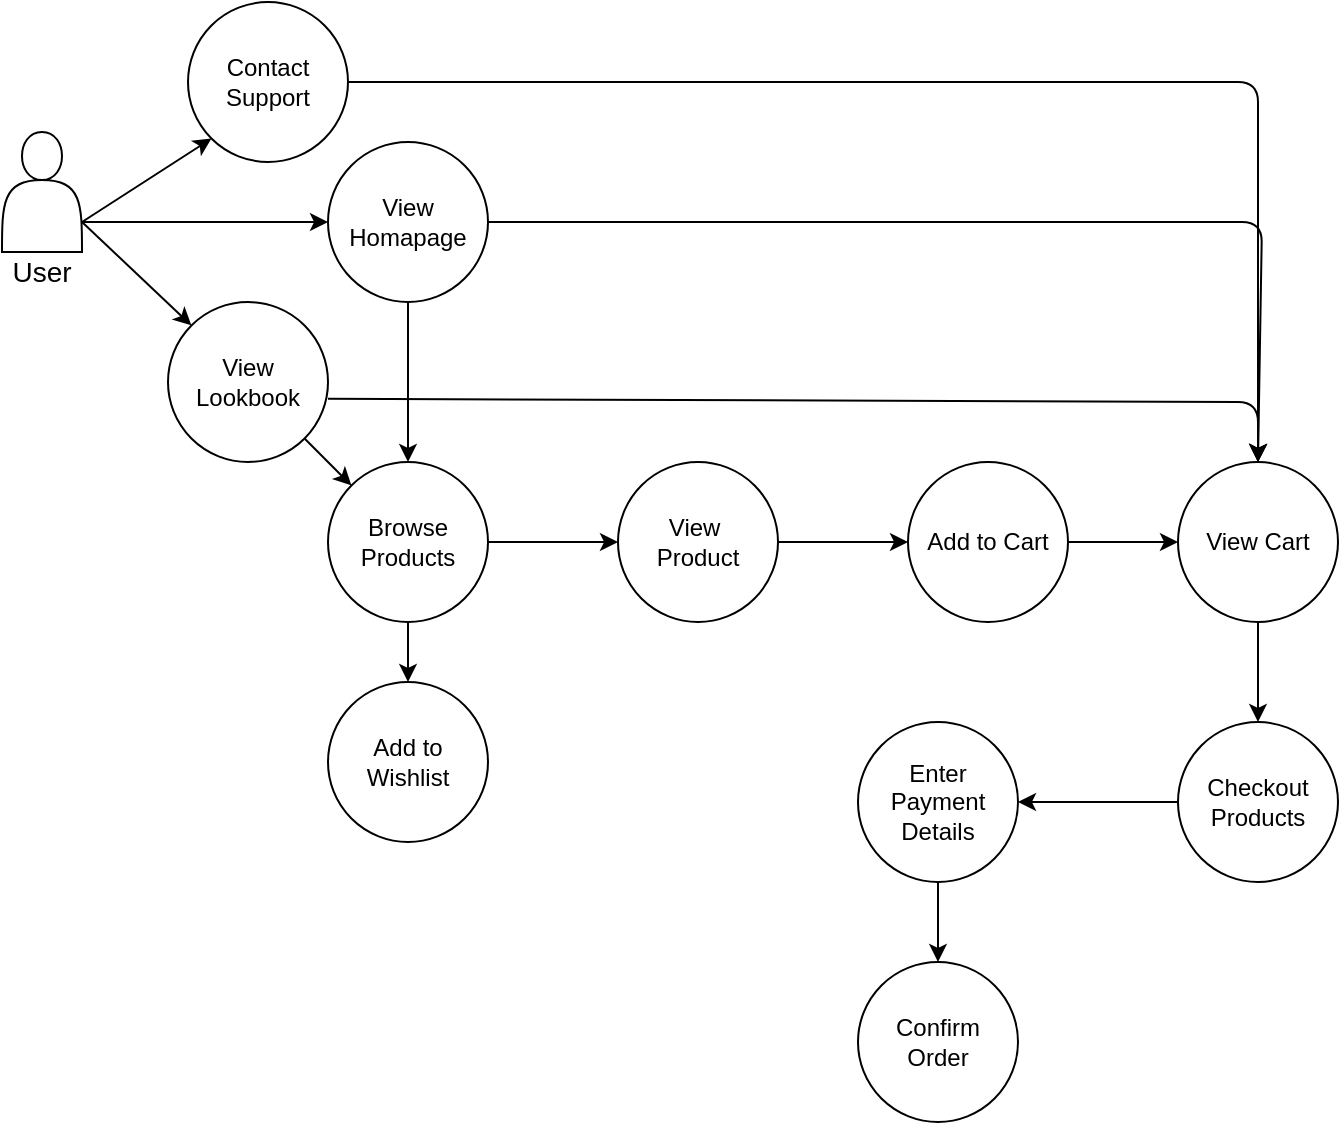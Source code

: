 <mxfile>
    <diagram id="ZF3C0ZaDQQAKkhcbyPXI" name="Page-1">
        <mxGraphModel dx="832" dy="611" grid="1" gridSize="10" guides="1" tooltips="1" connect="1" arrows="1" fold="1" page="1" pageScale="1" pageWidth="850" pageHeight="1100" math="0" shadow="0">
            <root>
                <mxCell id="0"/>
                <mxCell id="1" parent="0"/>
                <mxCell id="2" value="" style="shape=actor;whiteSpace=wrap;html=1;" vertex="1" parent="1">
                    <mxGeometry x="80" y="185" width="40" height="60" as="geometry"/>
                </mxCell>
                <mxCell id="3" value="&lt;font style=&quot;font-size: 14px;&quot;&gt;User&lt;/font&gt;" style="text;html=1;align=center;verticalAlign=middle;whiteSpace=wrap;rounded=0;" vertex="1" parent="1">
                    <mxGeometry x="85" y="245" width="30" height="20" as="geometry"/>
                </mxCell>
                <mxCell id="4" value="" style="endArrow=classic;html=1;exitX=1;exitY=0.75;exitDx=0;exitDy=0;entryX=0;entryY=0.5;entryDx=0;entryDy=0;" edge="1" parent="1" source="2" target="5">
                    <mxGeometry width="50" height="50" relative="1" as="geometry">
                        <mxPoint x="443" y="460" as="sourcePoint"/>
                        <mxPoint x="243" y="245" as="targetPoint"/>
                    </mxGeometry>
                </mxCell>
                <mxCell id="35" value="" style="edgeStyle=none;html=1;entryX=0.5;entryY=0;entryDx=0;entryDy=0;" edge="1" parent="1" source="5" target="12">
                    <mxGeometry relative="1" as="geometry">
                        <mxPoint x="383" y="250" as="targetPoint"/>
                        <Array as="points">
                            <mxPoint x="710" y="230"/>
                        </Array>
                    </mxGeometry>
                </mxCell>
                <mxCell id="5" value="View Homapage" style="ellipse;whiteSpace=wrap;html=1;aspect=fixed;" vertex="1" parent="1">
                    <mxGeometry x="243" y="190" width="80" height="80" as="geometry"/>
                </mxCell>
                <mxCell id="6" value="" style="endArrow=classic;html=1;exitX=0.5;exitY=1;exitDx=0;exitDy=0;" edge="1" parent="1" source="5">
                    <mxGeometry width="50" height="50" relative="1" as="geometry">
                        <mxPoint x="173" y="255" as="sourcePoint"/>
                        <mxPoint x="283" y="350" as="targetPoint"/>
                    </mxGeometry>
                </mxCell>
                <mxCell id="7" value="Browse Products" style="ellipse;whiteSpace=wrap;html=1;aspect=fixed;" vertex="1" parent="1">
                    <mxGeometry x="243" y="350" width="80" height="80" as="geometry"/>
                </mxCell>
                <mxCell id="8" value="" style="endArrow=classic;html=1;exitX=0.5;exitY=1;exitDx=0;exitDy=0;entryX=0.5;entryY=0;entryDx=0;entryDy=0;" edge="1" parent="1" source="7" target="11">
                    <mxGeometry width="50" height="50" relative="1" as="geometry">
                        <mxPoint x="282.5" y="430" as="sourcePoint"/>
                        <mxPoint x="282.5" y="490" as="targetPoint"/>
                        <Array as="points"/>
                    </mxGeometry>
                </mxCell>
                <mxCell id="9" value="" style="endArrow=classic;html=1;exitX=0.5;exitY=1;exitDx=0;exitDy=0;entryX=0;entryY=0.5;entryDx=0;entryDy=0;" edge="1" parent="1" target="23">
                    <mxGeometry width="50" height="50" relative="1" as="geometry">
                        <mxPoint x="323" y="390" as="sourcePoint"/>
                        <mxPoint x="373" y="390" as="targetPoint"/>
                    </mxGeometry>
                </mxCell>
                <mxCell id="13" value="" style="edgeStyle=none;html=1;" edge="1" parent="1" source="10" target="12">
                    <mxGeometry relative="1" as="geometry"/>
                </mxCell>
                <mxCell id="10" value="Add to Cart" style="ellipse;whiteSpace=wrap;html=1;aspect=fixed;" vertex="1" parent="1">
                    <mxGeometry x="533" y="350" width="80" height="80" as="geometry"/>
                </mxCell>
                <mxCell id="11" value="Add to&lt;div&gt;Wishlist&lt;/div&gt;" style="ellipse;whiteSpace=wrap;html=1;aspect=fixed;" vertex="1" parent="1">
                    <mxGeometry x="243" y="460" width="80" height="80" as="geometry"/>
                </mxCell>
                <mxCell id="16" value="" style="edgeStyle=none;html=1;" edge="1" parent="1" source="12" target="15">
                    <mxGeometry relative="1" as="geometry"/>
                </mxCell>
                <mxCell id="12" value="View Cart" style="ellipse;whiteSpace=wrap;html=1;" vertex="1" parent="1">
                    <mxGeometry x="668" y="350" width="80" height="80" as="geometry"/>
                </mxCell>
                <mxCell id="29" value="" style="edgeStyle=none;html=1;" edge="1" parent="1" source="15" target="28">
                    <mxGeometry relative="1" as="geometry"/>
                </mxCell>
                <mxCell id="15" value="Checkout&lt;div&gt;Products&lt;/div&gt;" style="ellipse;whiteSpace=wrap;html=1;" vertex="1" parent="1">
                    <mxGeometry x="668" y="480" width="80" height="80" as="geometry"/>
                </mxCell>
                <mxCell id="17" value="" style="endArrow=classic;html=1;exitX=1;exitY=0.75;exitDx=0;exitDy=0;entryX=0;entryY=1;entryDx=0;entryDy=0;" edge="1" parent="1" source="2" target="19">
                    <mxGeometry width="50" height="50" relative="1" as="geometry">
                        <mxPoint x="143" y="259" as="sourcePoint"/>
                        <mxPoint x="143" y="340" as="targetPoint"/>
                    </mxGeometry>
                </mxCell>
                <mxCell id="39" value="" style="edgeStyle=none;html=1;entryX=0.5;entryY=0;entryDx=0;entryDy=0;" edge="1" parent="1" source="19" target="12">
                    <mxGeometry relative="1" as="geometry">
                        <mxPoint x="333" y="160" as="targetPoint"/>
                        <Array as="points">
                            <mxPoint x="708" y="160"/>
                        </Array>
                    </mxGeometry>
                </mxCell>
                <mxCell id="19" value="Contact&lt;div&gt;Support&lt;/div&gt;" style="ellipse;whiteSpace=wrap;html=1;aspect=fixed;" vertex="1" parent="1">
                    <mxGeometry x="173" y="120" width="80" height="80" as="geometry"/>
                </mxCell>
                <mxCell id="20" value="View Lookbook" style="ellipse;whiteSpace=wrap;html=1;aspect=fixed;" vertex="1" parent="1">
                    <mxGeometry x="163" y="270" width="80" height="80" as="geometry"/>
                </mxCell>
                <mxCell id="21" value="" style="endArrow=classic;html=1;entryX=0;entryY=0;entryDx=0;entryDy=0;exitX=1;exitY=0.75;exitDx=0;exitDy=0;" edge="1" parent="1" source="2" target="20">
                    <mxGeometry width="50" height="50" relative="1" as="geometry">
                        <mxPoint x="144" y="250" as="sourcePoint"/>
                        <mxPoint x="253" y="255" as="targetPoint"/>
                    </mxGeometry>
                </mxCell>
                <mxCell id="22" value="" style="endArrow=classic;html=1;exitX=1;exitY=1;exitDx=0;exitDy=0;entryX=0;entryY=0;entryDx=0;entryDy=0;" edge="1" parent="1" source="20" target="7">
                    <mxGeometry width="50" height="50" relative="1" as="geometry">
                        <mxPoint x="174" y="268" as="sourcePoint"/>
                        <mxPoint x="263" y="362" as="targetPoint"/>
                    </mxGeometry>
                </mxCell>
                <mxCell id="23" value="View&amp;nbsp;&lt;div&gt;Product&lt;/div&gt;" style="ellipse;whiteSpace=wrap;html=1;aspect=fixed;" vertex="1" parent="1">
                    <mxGeometry x="388" y="350" width="80" height="80" as="geometry"/>
                </mxCell>
                <mxCell id="24" value="" style="endArrow=classic;html=1;entryX=0;entryY=0.5;entryDx=0;entryDy=0;exitX=1;exitY=0.5;exitDx=0;exitDy=0;" edge="1" parent="1" source="23" target="10">
                    <mxGeometry width="50" height="50" relative="1" as="geometry">
                        <mxPoint x="473" y="390" as="sourcePoint"/>
                        <mxPoint x="523" y="390" as="targetPoint"/>
                    </mxGeometry>
                </mxCell>
                <mxCell id="32" value="" style="edgeStyle=none;html=1;" edge="1" parent="1" source="28" target="31">
                    <mxGeometry relative="1" as="geometry">
                        <Array as="points">
                            <mxPoint x="548" y="600"/>
                        </Array>
                    </mxGeometry>
                </mxCell>
                <mxCell id="28" value="Enter&lt;br&gt;Payment&lt;div&gt;Details&lt;/div&gt;" style="ellipse;whiteSpace=wrap;html=1;" vertex="1" parent="1">
                    <mxGeometry x="508" y="480" width="80" height="80" as="geometry"/>
                </mxCell>
                <mxCell id="31" value="Confirm&lt;div&gt;Order&lt;/div&gt;" style="ellipse;whiteSpace=wrap;html=1;" vertex="1" parent="1">
                    <mxGeometry x="508" y="600" width="80" height="80" as="geometry"/>
                </mxCell>
                <mxCell id="36" value="" style="edgeStyle=none;html=1;entryX=0.5;entryY=0;entryDx=0;entryDy=0;exitX=1;exitY=0.605;exitDx=0;exitDy=0;exitPerimeter=0;" edge="1" parent="1" source="20" target="12">
                    <mxGeometry relative="1" as="geometry">
                        <mxPoint x="273" y="300" as="sourcePoint"/>
                        <mxPoint x="687.44" y="366.8" as="targetPoint"/>
                        <Array as="points">
                            <mxPoint x="708" y="320"/>
                        </Array>
                    </mxGeometry>
                </mxCell>
            </root>
        </mxGraphModel>
    </diagram>
</mxfile>